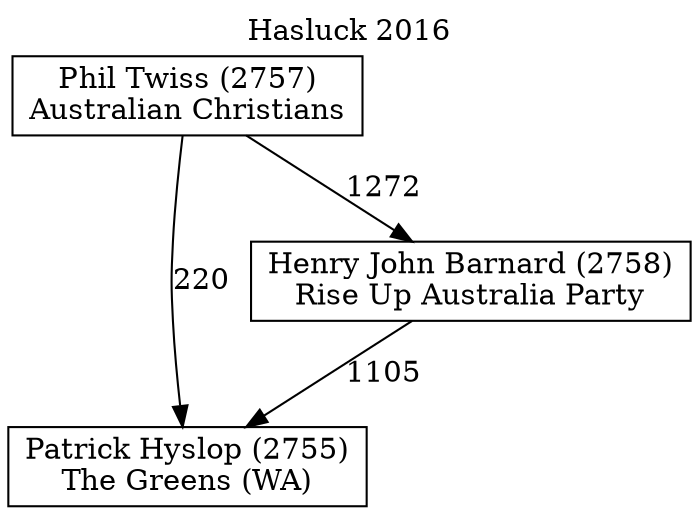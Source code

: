 // House preference flow
digraph "Patrick Hyslop (2755)_Hasluck_2016" {
	graph [label="Hasluck 2016" labelloc=t mclimit=10]
	node [shape=box]
	"Phil Twiss (2757)" [label="Phil Twiss (2757)
Australian Christians"]
	"Patrick Hyslop (2755)" [label="Patrick Hyslop (2755)
The Greens (WA)"]
	"Henry John Barnard (2758)" [label="Henry John Barnard (2758)
Rise Up Australia Party"]
	"Phil Twiss (2757)" -> "Patrick Hyslop (2755)" [label=220]
	"Phil Twiss (2757)" -> "Henry John Barnard (2758)" [label=1272]
	"Henry John Barnard (2758)" -> "Patrick Hyslop (2755)" [label=1105]
}
